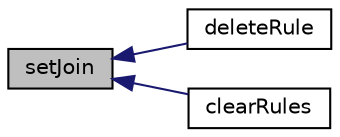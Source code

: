 digraph "setJoin"
{
  edge [fontname="Helvetica",fontsize="10",labelfontname="Helvetica",labelfontsize="10"];
  node [fontname="Helvetica",fontsize="10",shape=record];
  rankdir="LR";
  Node40 [label="setJoin",height=0.2,width=0.4,color="black", fillcolor="grey75", style="filled", fontcolor="black"];
  Node40 -> Node41 [dir="back",color="midnightblue",fontsize="10",style="solid",fontname="Helvetica"];
  Node41 [label="deleteRule",height=0.2,width=0.4,color="black", fillcolor="white", style="filled",URL="$class_p_h_p_excel___worksheet___auto_filter___column.html#ac9f1237f7130787048cd54bd520d0c9a"];
  Node40 -> Node42 [dir="back",color="midnightblue",fontsize="10",style="solid",fontname="Helvetica"];
  Node42 [label="clearRules",height=0.2,width=0.4,color="black", fillcolor="white", style="filled",URL="$class_p_h_p_excel___worksheet___auto_filter___column.html#a16bb5800ac12226f2d8ea30886351117"];
}

